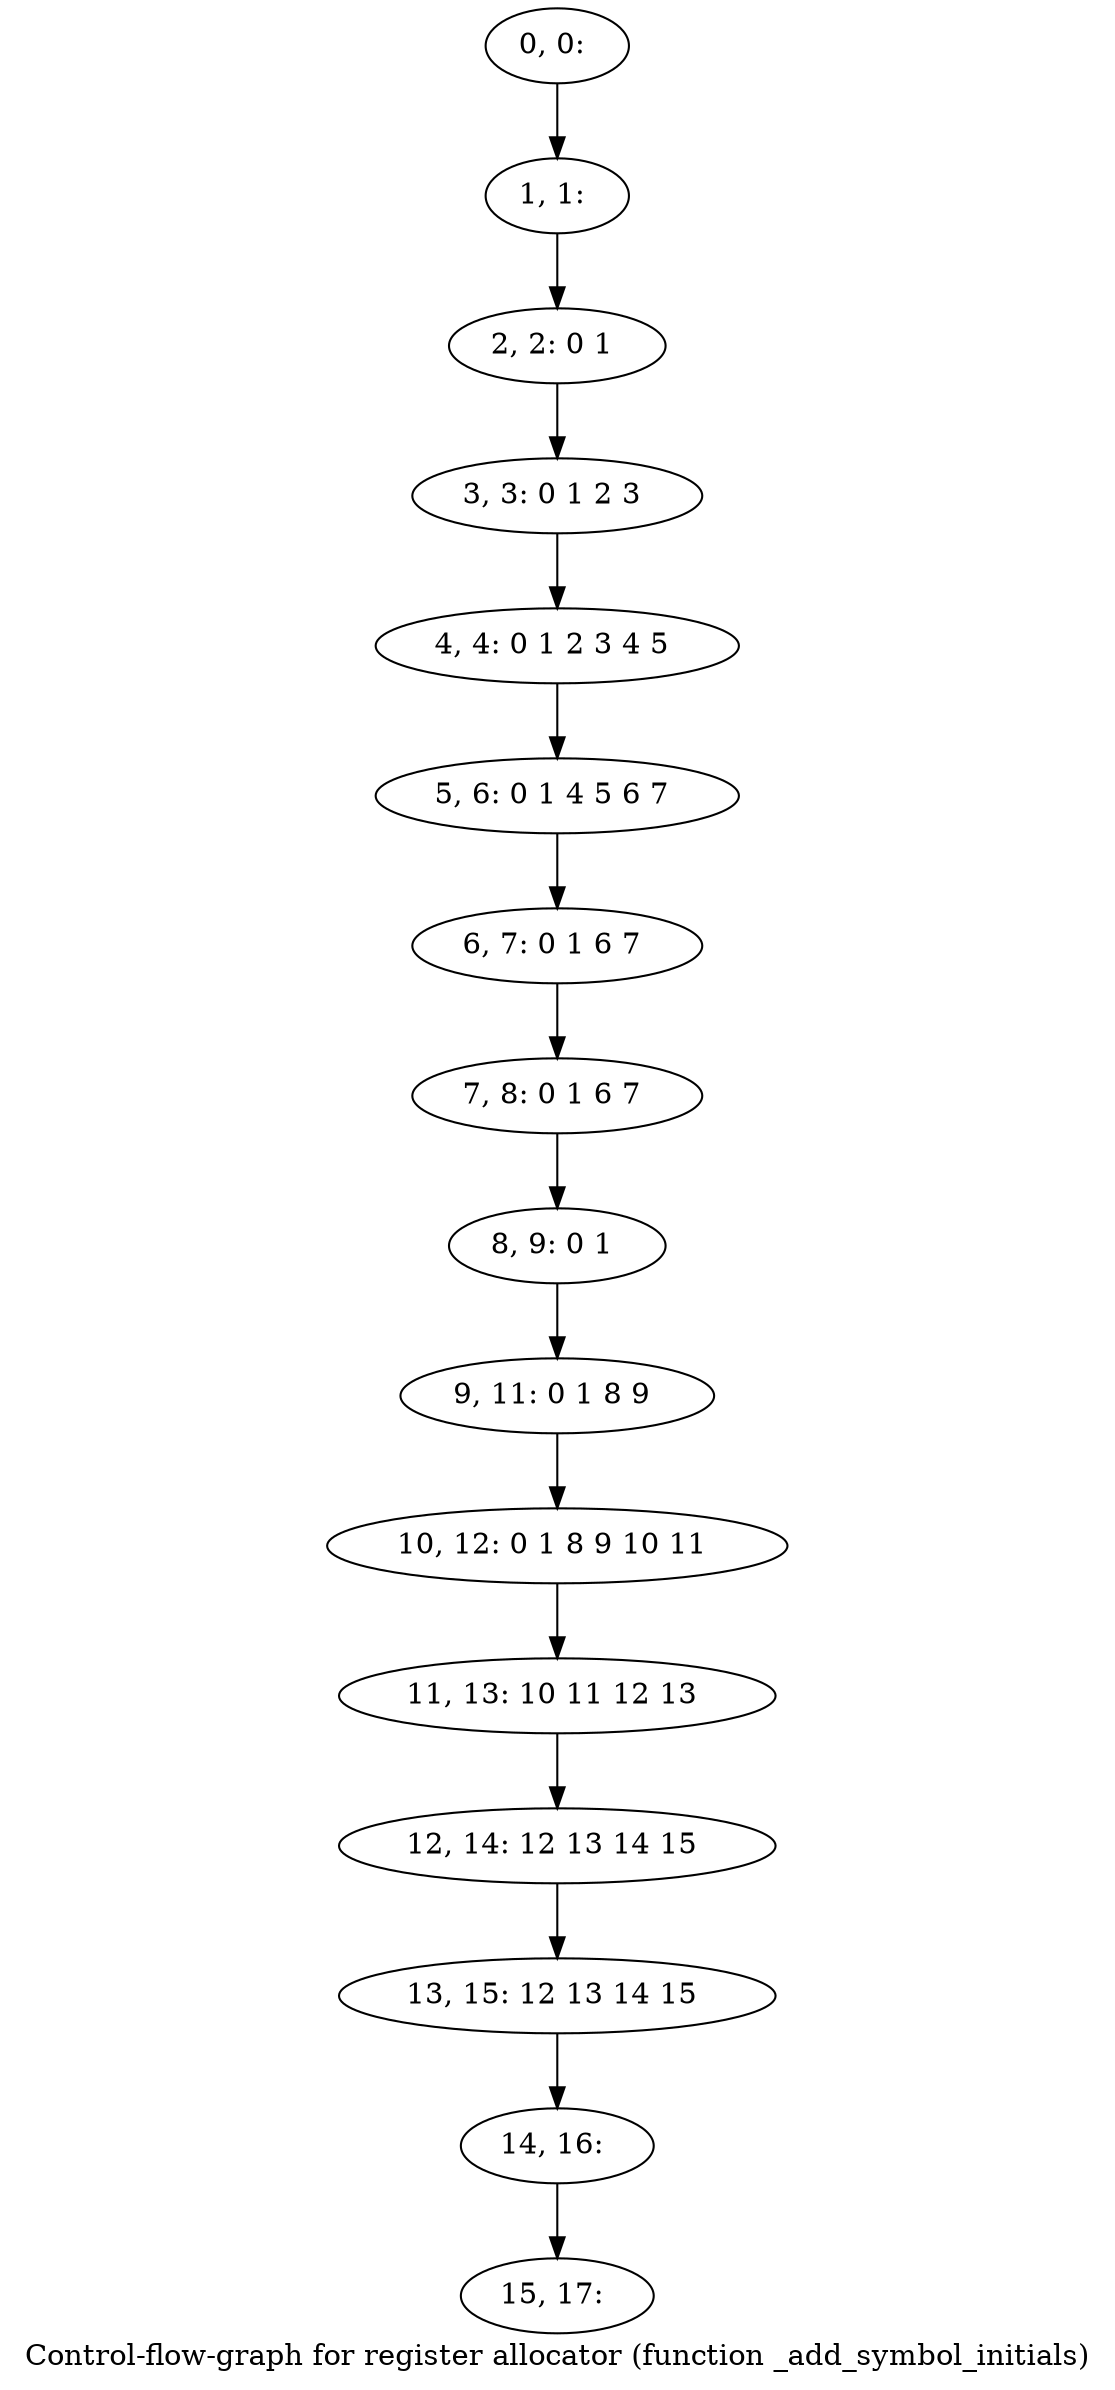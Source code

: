 digraph G {
graph [label="Control-flow-graph for register allocator (function _add_symbol_initials)"]
0[label="0, 0: "];
1[label="1, 1: "];
2[label="2, 2: 0 1 "];
3[label="3, 3: 0 1 2 3 "];
4[label="4, 4: 0 1 2 3 4 5 "];
5[label="5, 6: 0 1 4 5 6 7 "];
6[label="6, 7: 0 1 6 7 "];
7[label="7, 8: 0 1 6 7 "];
8[label="8, 9: 0 1 "];
9[label="9, 11: 0 1 8 9 "];
10[label="10, 12: 0 1 8 9 10 11 "];
11[label="11, 13: 10 11 12 13 "];
12[label="12, 14: 12 13 14 15 "];
13[label="13, 15: 12 13 14 15 "];
14[label="14, 16: "];
15[label="15, 17: "];
0->1 ;
1->2 ;
2->3 ;
3->4 ;
4->5 ;
5->6 ;
6->7 ;
7->8 ;
8->9 ;
9->10 ;
10->11 ;
11->12 ;
12->13 ;
13->14 ;
14->15 ;
}
